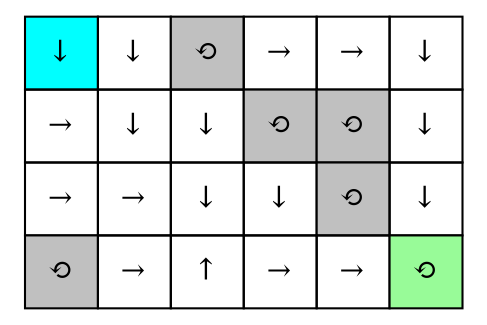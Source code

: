 digraph G
{
node [shape=plaintext]
a[label=<<TABLE BORDER="0" CELLBORDER="1" CELLSPACING="0">
<TR>
<TD width="35" height="35" fixedsize="true" BGCOLOR="cyan">&#x2193;</TD>
<TD width="35" height="35" fixedsize="true">&#x2193;</TD>
<TD width="35" height="35" fixedsize="true" BGCOLOR="gray">&#x27F2;</TD>
<TD width="35" height="35" fixedsize="true">&#x2192;</TD>
<TD width="35" height="35" fixedsize="true">&#x2192;</TD>
<TD width="35" height="35" fixedsize="true">&#x2193;</TD>
</TR>
<TR>
<TD width="35" height="35" fixedsize="true">&#x2192;</TD>
<TD width="35" height="35" fixedsize="true">&#x2193;</TD>
<TD width="35" height="35" fixedsize="true">&#x2193;</TD>
<TD width="35" height="35" fixedsize="true" BGCOLOR="gray">&#x27F2;</TD>
<TD width="35" height="35" fixedsize="true" BGCOLOR="gray">&#x27F2;</TD>
<TD width="35" height="35" fixedsize="true">&#x2193;</TD>
</TR>
<TR>
<TD width="35" height="35" fixedsize="true">&#x2192;</TD>
<TD width="35" height="35" fixedsize="true">&#x2192;</TD>
<TD width="35" height="35" fixedsize="true">&#x2193;</TD>
<TD width="35" height="35" fixedsize="true">&#x2193;</TD>
<TD width="35" height="35" fixedsize="true" BGCOLOR="gray">&#x27F2;</TD>
<TD width="35" height="35" fixedsize="true">&#x2193;</TD>
</TR>
<TR>
<TD width="35" height="35" fixedsize="true" BGCOLOR="gray">&#x27F2;</TD>
<TD width="35" height="35" fixedsize="true">&#x2192;</TD>
<TD width="35" height="35" fixedsize="true">&#x2191;</TD>
<TD width="35" height="35" fixedsize="true">&#x2192;</TD>
<TD width="35" height="35" fixedsize="true">&#x2192;</TD>
<TD width="35" height="35" fixedsize="true" BGCOLOR="palegreen">&#x27F2;</TD>
</TR>
 </TABLE>>];
}
